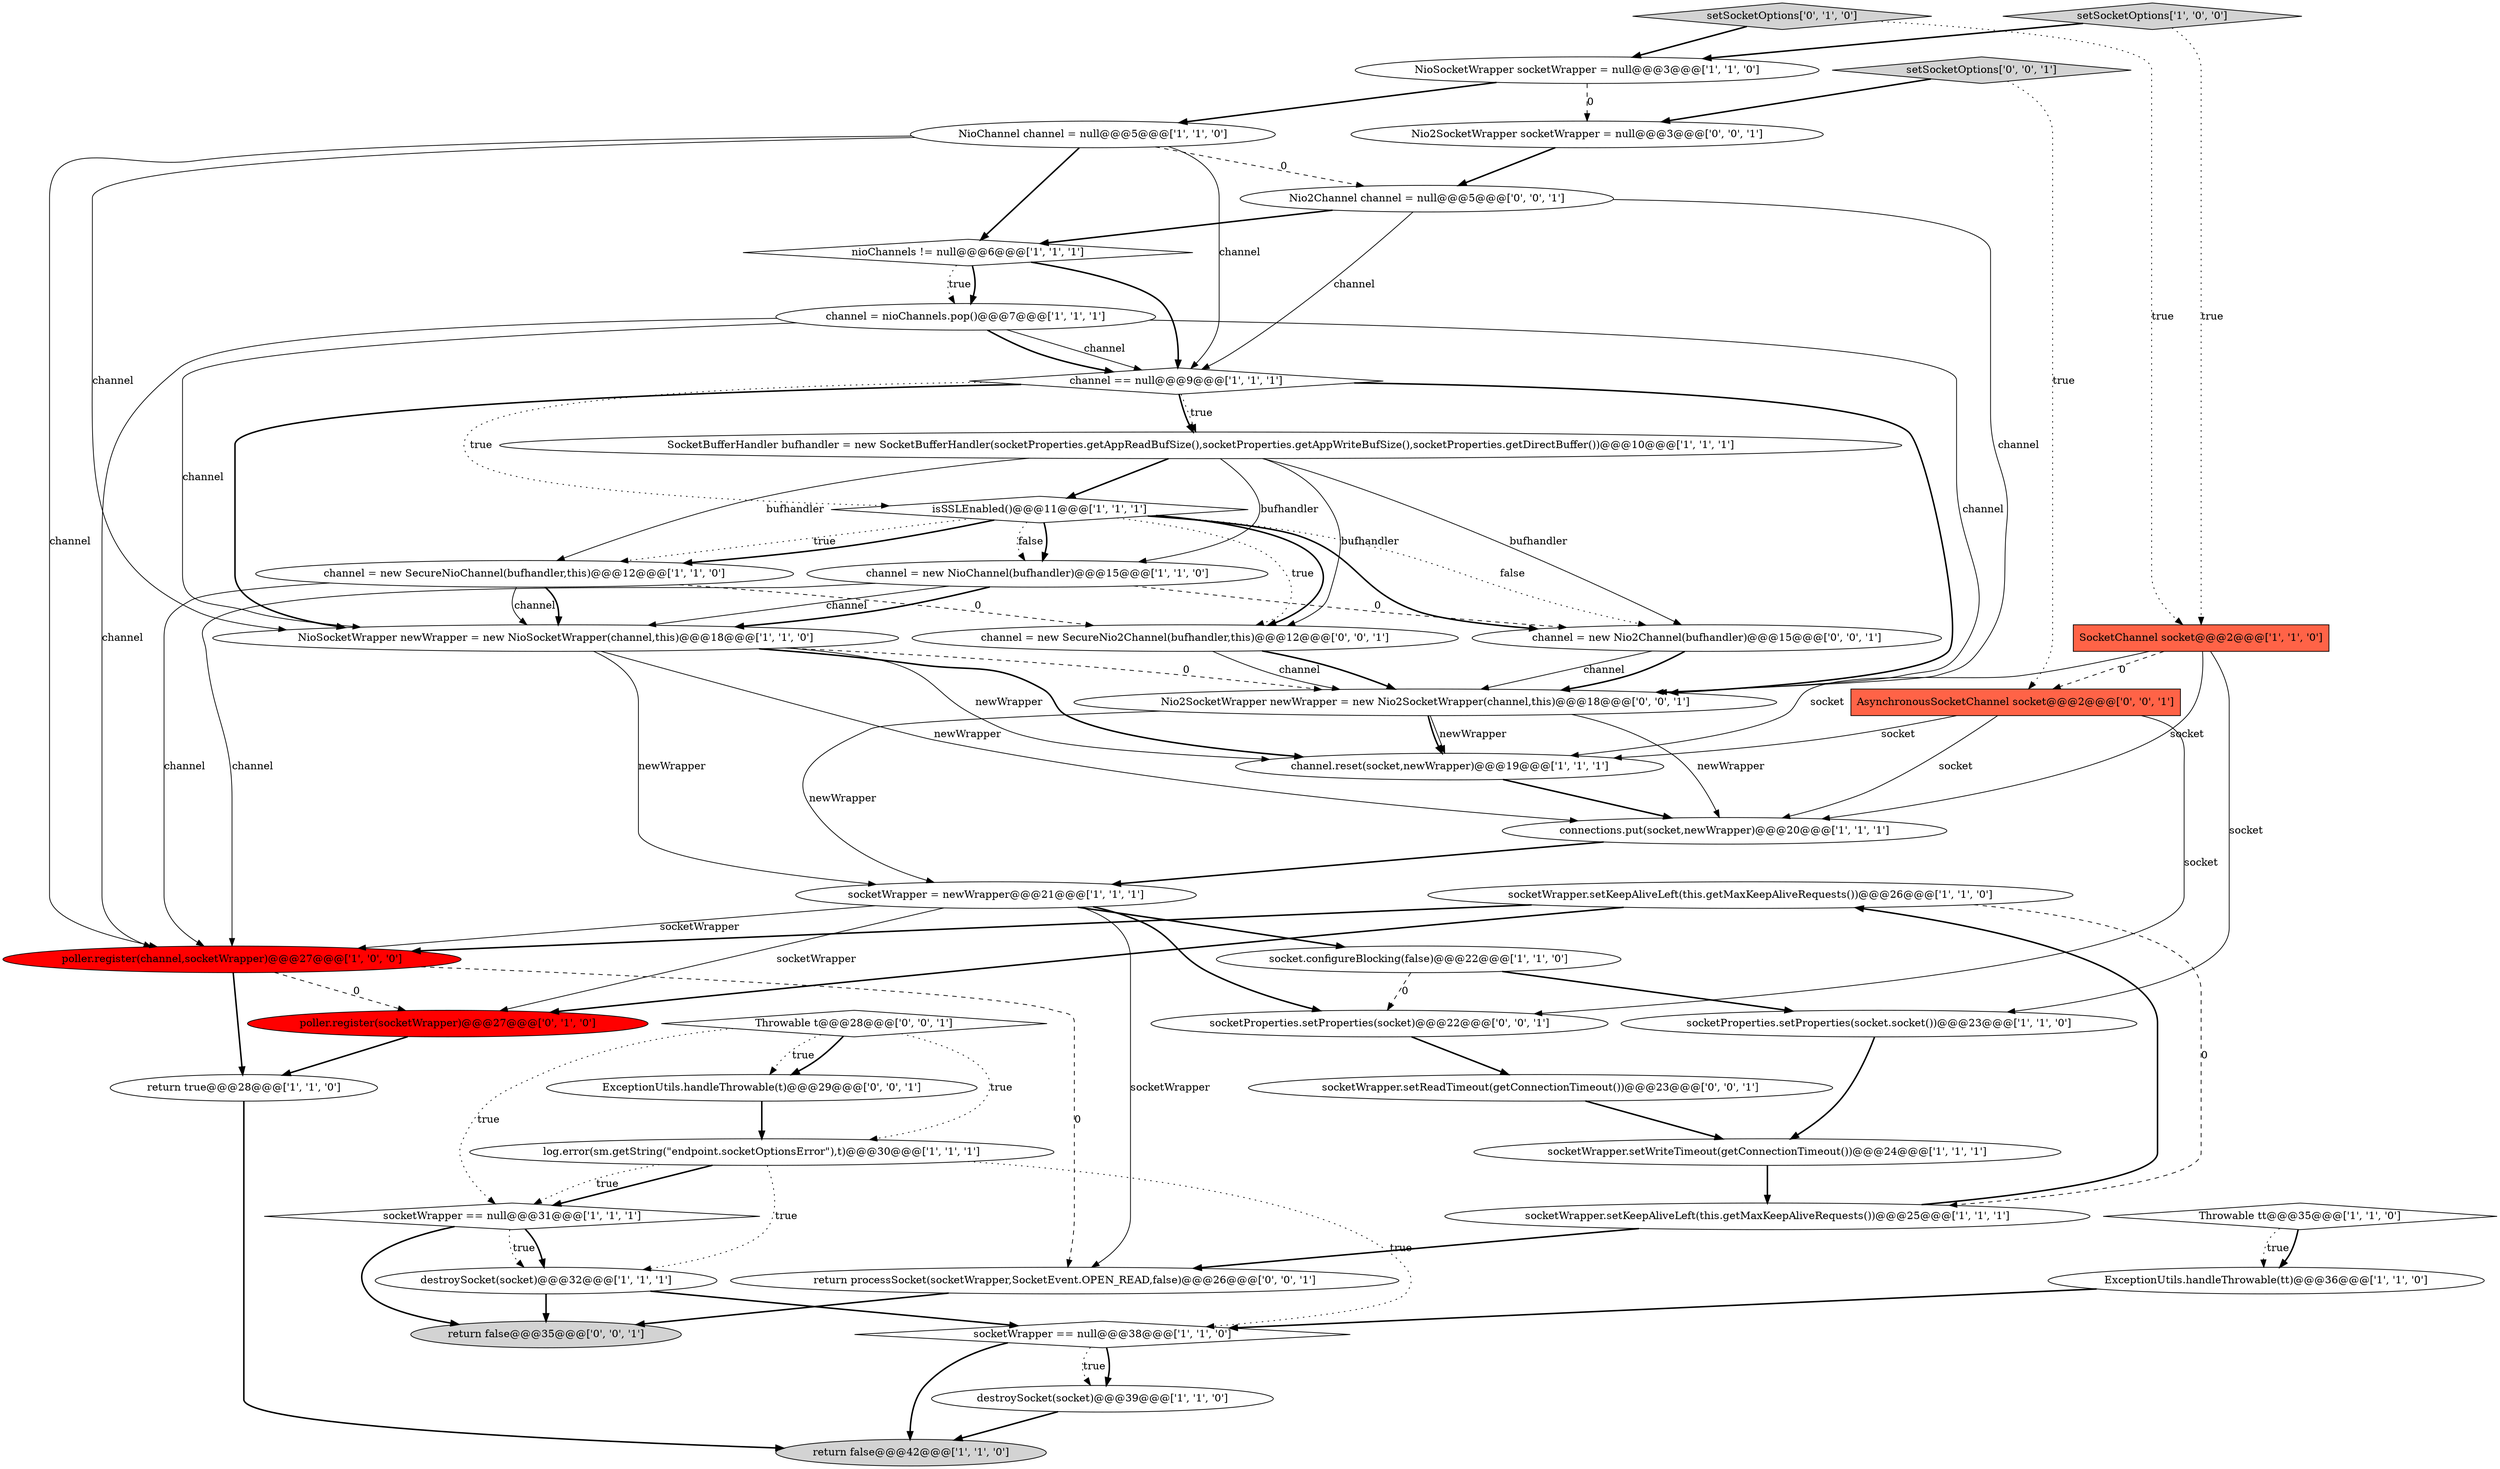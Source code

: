 digraph {
22 [style = filled, label = "socketWrapper.setKeepAliveLeft(this.getMaxKeepAliveRequests())@@@26@@@['1', '1', '0']", fillcolor = white, shape = ellipse image = "AAA0AAABBB1BBB"];
14 [style = filled, label = "socket.configureBlocking(false)@@@22@@@['1', '1', '0']", fillcolor = white, shape = ellipse image = "AAA0AAABBB1BBB"];
43 [style = filled, label = "return processSocket(socketWrapper,SocketEvent.OPEN_READ,false)@@@26@@@['0', '0', '1']", fillcolor = white, shape = ellipse image = "AAA0AAABBB3BBB"];
28 [style = filled, label = "destroySocket(socket)@@@32@@@['1', '1', '1']", fillcolor = white, shape = ellipse image = "AAA0AAABBB1BBB"];
41 [style = filled, label = "socketProperties.setProperties(socket)@@@22@@@['0', '0', '1']", fillcolor = white, shape = ellipse image = "AAA0AAABBB3BBB"];
12 [style = filled, label = "setSocketOptions['1', '0', '0']", fillcolor = lightgray, shape = diamond image = "AAA0AAABBB1BBB"];
10 [style = filled, label = "Throwable tt@@@35@@@['1', '1', '0']", fillcolor = white, shape = diamond image = "AAA0AAABBB1BBB"];
25 [style = filled, label = "socketWrapper == null@@@31@@@['1', '1', '1']", fillcolor = white, shape = diamond image = "AAA0AAABBB1BBB"];
44 [style = filled, label = "return false@@@35@@@['0', '0', '1']", fillcolor = lightgray, shape = ellipse image = "AAA0AAABBB3BBB"];
5 [style = filled, label = "socketProperties.setProperties(socket.socket())@@@23@@@['1', '1', '0']", fillcolor = white, shape = ellipse image = "AAA0AAABBB1BBB"];
13 [style = filled, label = "return true@@@28@@@['1', '1', '0']", fillcolor = white, shape = ellipse image = "AAA0AAABBB1BBB"];
19 [style = filled, label = "channel = nioChannels.pop()@@@7@@@['1', '1', '1']", fillcolor = white, shape = ellipse image = "AAA0AAABBB1BBB"];
24 [style = filled, label = "socketWrapper.setWriteTimeout(getConnectionTimeout())@@@24@@@['1', '1', '1']", fillcolor = white, shape = ellipse image = "AAA0AAABBB1BBB"];
29 [style = filled, label = "ExceptionUtils.handleThrowable(tt)@@@36@@@['1', '1', '0']", fillcolor = white, shape = ellipse image = "AAA0AAABBB1BBB"];
9 [style = filled, label = "destroySocket(socket)@@@39@@@['1', '1', '0']", fillcolor = white, shape = ellipse image = "AAA0AAABBB1BBB"];
34 [style = filled, label = "AsynchronousSocketChannel socket@@@2@@@['0', '0', '1']", fillcolor = tomato, shape = box image = "AAA0AAABBB3BBB"];
42 [style = filled, label = "channel = new SecureNio2Channel(bufhandler,this)@@@12@@@['0', '0', '1']", fillcolor = white, shape = ellipse image = "AAA0AAABBB3BBB"];
27 [style = filled, label = "channel.reset(socket,newWrapper)@@@19@@@['1', '1', '1']", fillcolor = white, shape = ellipse image = "AAA0AAABBB1BBB"];
6 [style = filled, label = "channel == null@@@9@@@['1', '1', '1']", fillcolor = white, shape = diamond image = "AAA0AAABBB1BBB"];
20 [style = filled, label = "SocketChannel socket@@@2@@@['1', '1', '0']", fillcolor = tomato, shape = box image = "AAA0AAABBB1BBB"];
31 [style = filled, label = "setSocketOptions['0', '1', '0']", fillcolor = lightgray, shape = diamond image = "AAA0AAABBB2BBB"];
21 [style = filled, label = "socketWrapper.setKeepAliveLeft(this.getMaxKeepAliveRequests())@@@25@@@['1', '1', '1']", fillcolor = white, shape = ellipse image = "AAA0AAABBB1BBB"];
39 [style = filled, label = "Nio2SocketWrapper socketWrapper = null@@@3@@@['0', '0', '1']", fillcolor = white, shape = ellipse image = "AAA0AAABBB3BBB"];
4 [style = filled, label = "socketWrapper == null@@@38@@@['1', '1', '0']", fillcolor = white, shape = diamond image = "AAA0AAABBB1BBB"];
17 [style = filled, label = "connections.put(socket,newWrapper)@@@20@@@['1', '1', '1']", fillcolor = white, shape = ellipse image = "AAA0AAABBB1BBB"];
15 [style = filled, label = "nioChannels != null@@@6@@@['1', '1', '1']", fillcolor = white, shape = diamond image = "AAA0AAABBB1BBB"];
11 [style = filled, label = "log.error(sm.getString(\"endpoint.socketOptionsError\"),t)@@@30@@@['1', '1', '1']", fillcolor = white, shape = ellipse image = "AAA0AAABBB1BBB"];
8 [style = filled, label = "channel = new NioChannel(bufhandler)@@@15@@@['1', '1', '0']", fillcolor = white, shape = ellipse image = "AAA0AAABBB1BBB"];
32 [style = filled, label = "channel = new Nio2Channel(bufhandler)@@@15@@@['0', '0', '1']", fillcolor = white, shape = ellipse image = "AAA0AAABBB3BBB"];
0 [style = filled, label = "return false@@@42@@@['1', '1', '0']", fillcolor = lightgray, shape = ellipse image = "AAA0AAABBB1BBB"];
37 [style = filled, label = "setSocketOptions['0', '0', '1']", fillcolor = lightgray, shape = diamond image = "AAA0AAABBB3BBB"];
35 [style = filled, label = "Throwable t@@@28@@@['0', '0', '1']", fillcolor = white, shape = diamond image = "AAA0AAABBB3BBB"];
26 [style = filled, label = "socketWrapper = newWrapper@@@21@@@['1', '1', '1']", fillcolor = white, shape = ellipse image = "AAA0AAABBB1BBB"];
38 [style = filled, label = "socketWrapper.setReadTimeout(getConnectionTimeout())@@@23@@@['0', '0', '1']", fillcolor = white, shape = ellipse image = "AAA0AAABBB3BBB"];
7 [style = filled, label = "isSSLEnabled()@@@11@@@['1', '1', '1']", fillcolor = white, shape = diamond image = "AAA0AAABBB1BBB"];
18 [style = filled, label = "channel = new SecureNioChannel(bufhandler,this)@@@12@@@['1', '1', '0']", fillcolor = white, shape = ellipse image = "AAA0AAABBB1BBB"];
36 [style = filled, label = "ExceptionUtils.handleThrowable(t)@@@29@@@['0', '0', '1']", fillcolor = white, shape = ellipse image = "AAA0AAABBB3BBB"];
3 [style = filled, label = "poller.register(channel,socketWrapper)@@@27@@@['1', '0', '0']", fillcolor = red, shape = ellipse image = "AAA1AAABBB1BBB"];
30 [style = filled, label = "poller.register(socketWrapper)@@@27@@@['0', '1', '0']", fillcolor = red, shape = ellipse image = "AAA1AAABBB2BBB"];
40 [style = filled, label = "Nio2SocketWrapper newWrapper = new Nio2SocketWrapper(channel,this)@@@18@@@['0', '0', '1']", fillcolor = white, shape = ellipse image = "AAA0AAABBB3BBB"];
23 [style = filled, label = "NioSocketWrapper newWrapper = new NioSocketWrapper(channel,this)@@@18@@@['1', '1', '0']", fillcolor = white, shape = ellipse image = "AAA0AAABBB1BBB"];
33 [style = filled, label = "Nio2Channel channel = null@@@5@@@['0', '0', '1']", fillcolor = white, shape = ellipse image = "AAA0AAABBB3BBB"];
1 [style = filled, label = "NioChannel channel = null@@@5@@@['1', '1', '0']", fillcolor = white, shape = ellipse image = "AAA0AAABBB1BBB"];
2 [style = filled, label = "NioSocketWrapper socketWrapper = null@@@3@@@['1', '1', '0']", fillcolor = white, shape = ellipse image = "AAA0AAABBB1BBB"];
16 [style = filled, label = "SocketBufferHandler bufhandler = new SocketBufferHandler(socketProperties.getAppReadBufSize(),socketProperties.getAppWriteBufSize(),socketProperties.getDirectBuffer())@@@10@@@['1', '1', '1']", fillcolor = white, shape = ellipse image = "AAA0AAABBB1BBB"];
7->32 [style = bold, label=""];
30->13 [style = bold, label=""];
1->23 [style = solid, label="channel"];
21->43 [style = bold, label=""];
7->32 [style = dotted, label="false"];
16->42 [style = solid, label="bufhandler"];
16->7 [style = bold, label=""];
8->32 [style = dashed, label="0"];
8->3 [style = solid, label="channel"];
33->40 [style = solid, label="channel"];
25->28 [style = dotted, label="true"];
7->8 [style = bold, label=""];
8->23 [style = solid, label="channel"];
23->27 [style = solid, label="newWrapper"];
36->11 [style = bold, label=""];
20->27 [style = solid, label="socket"];
22->30 [style = bold, label=""];
25->44 [style = bold, label=""];
10->29 [style = dotted, label="true"];
12->2 [style = bold, label=""];
12->20 [style = dotted, label="true"];
6->16 [style = dotted, label="true"];
24->21 [style = bold, label=""];
40->26 [style = solid, label="newWrapper"];
27->17 [style = bold, label=""];
26->43 [style = solid, label="socketWrapper"];
11->28 [style = dotted, label="true"];
1->3 [style = solid, label="channel"];
23->17 [style = solid, label="newWrapper"];
43->44 [style = bold, label=""];
11->25 [style = bold, label=""];
16->8 [style = solid, label="bufhandler"];
25->28 [style = bold, label=""];
8->23 [style = bold, label=""];
33->15 [style = bold, label=""];
26->14 [style = bold, label=""];
1->6 [style = solid, label="channel"];
31->2 [style = bold, label=""];
19->6 [style = bold, label=""];
42->40 [style = bold, label=""];
7->42 [style = dotted, label="true"];
4->0 [style = bold, label=""];
18->42 [style = dashed, label="0"];
42->40 [style = solid, label="channel"];
18->3 [style = solid, label="channel"];
21->22 [style = bold, label=""];
19->3 [style = solid, label="channel"];
20->34 [style = dashed, label="0"];
2->39 [style = dashed, label="0"];
22->21 [style = dashed, label="0"];
26->30 [style = solid, label="socketWrapper"];
34->27 [style = solid, label="socket"];
7->42 [style = bold, label=""];
6->7 [style = dotted, label="true"];
41->38 [style = bold, label=""];
18->23 [style = solid, label="channel"];
13->0 [style = bold, label=""];
35->25 [style = dotted, label="true"];
1->33 [style = dashed, label="0"];
4->9 [style = bold, label=""];
32->40 [style = solid, label="channel"];
3->30 [style = dashed, label="0"];
34->41 [style = solid, label="socket"];
18->23 [style = bold, label=""];
20->5 [style = solid, label="socket"];
38->24 [style = bold, label=""];
23->40 [style = dashed, label="0"];
2->1 [style = bold, label=""];
6->23 [style = bold, label=""];
33->6 [style = solid, label="channel"];
16->18 [style = solid, label="bufhandler"];
11->4 [style = dotted, label="true"];
15->19 [style = bold, label=""];
39->33 [style = bold, label=""];
26->41 [style = bold, label=""];
16->32 [style = solid, label="bufhandler"];
40->27 [style = bold, label=""];
5->24 [style = bold, label=""];
32->40 [style = bold, label=""];
19->6 [style = solid, label="channel"];
7->18 [style = dotted, label="true"];
7->18 [style = bold, label=""];
37->34 [style = dotted, label="true"];
20->17 [style = solid, label="socket"];
37->39 [style = bold, label=""];
14->41 [style = dashed, label="0"];
14->5 [style = bold, label=""];
40->17 [style = solid, label="newWrapper"];
26->3 [style = solid, label="socketWrapper"];
17->26 [style = bold, label=""];
29->4 [style = bold, label=""];
9->0 [style = bold, label=""];
23->27 [style = bold, label=""];
19->40 [style = solid, label="channel"];
35->36 [style = dotted, label="true"];
1->15 [style = bold, label=""];
15->6 [style = bold, label=""];
34->17 [style = solid, label="socket"];
31->20 [style = dotted, label="true"];
35->11 [style = dotted, label="true"];
22->3 [style = bold, label=""];
11->25 [style = dotted, label="true"];
10->29 [style = bold, label=""];
6->16 [style = bold, label=""];
6->40 [style = bold, label=""];
15->19 [style = dotted, label="true"];
7->8 [style = dotted, label="false"];
3->43 [style = dashed, label="0"];
28->44 [style = bold, label=""];
19->23 [style = solid, label="channel"];
3->13 [style = bold, label=""];
35->36 [style = bold, label=""];
4->9 [style = dotted, label="true"];
23->26 [style = solid, label="newWrapper"];
40->27 [style = solid, label="newWrapper"];
28->4 [style = bold, label=""];
}
